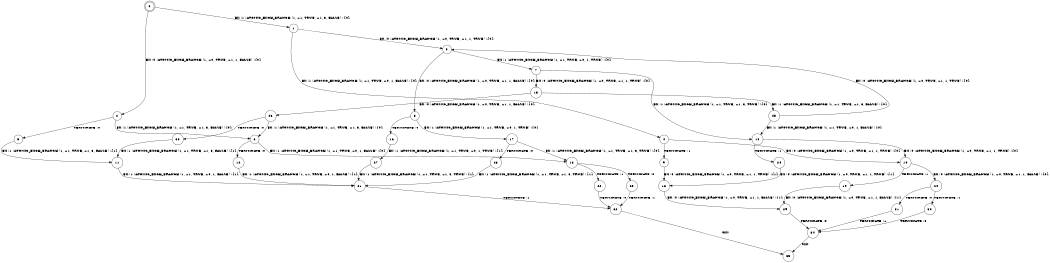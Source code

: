 digraph BCG {
size = "7, 10.5";
center = TRUE;
node [shape = circle];
0 [peripheries = 2];
0 -> 1 [label = "EX !1 !ATOMIC_EXCH_BRANCH (1, +1, TRUE, +1, 3, FALSE) !{0}"];
0 -> 2 [label = "EX !0 !ATOMIC_EXCH_BRANCH (1, +0, TRUE, +1, 1, FALSE) !{0}"];
1 -> 3 [label = "EX !0 !ATOMIC_EXCH_BRANCH (1, +0, TRUE, +1, 1, TRUE) !{0}"];
1 -> 4 [label = "EX !1 !ATOMIC_EXCH_BRANCH (1, +1, TRUE, +0, 1, FALSE) !{0}"];
2 -> 5 [label = "TERMINATE !0"];
2 -> 6 [label = "EX !1 !ATOMIC_EXCH_BRANCH (1, +1, TRUE, +1, 3, FALSE) !{0}"];
3 -> 7 [label = "EX !1 !ATOMIC_EXCH_BRANCH (1, +1, TRUE, +0, 1, TRUE) !{0}"];
3 -> 8 [label = "EX !0 !ATOMIC_EXCH_BRANCH (1, +0, TRUE, +1, 1, FALSE) !{0}"];
4 -> 9 [label = "TERMINATE !1"];
4 -> 10 [label = "EX !0 !ATOMIC_EXCH_BRANCH (1, +0, TRUE, +1, 1, TRUE) !{0}"];
5 -> 11 [label = "EX !1 !ATOMIC_EXCH_BRANCH (1, +1, TRUE, +1, 3, FALSE) !{1}"];
6 -> 12 [label = "TERMINATE !0"];
6 -> 13 [label = "EX !1 !ATOMIC_EXCH_BRANCH (1, +1, TRUE, +0, 1, FALSE) !{0}"];
7 -> 14 [label = "EX !1 !ATOMIC_EXCH_BRANCH (1, +1, TRUE, +1, 3, TRUE) !{0}"];
7 -> 15 [label = "EX !0 !ATOMIC_EXCH_BRANCH (1, +0, TRUE, +1, 1, TRUE) !{0}"];
8 -> 16 [label = "TERMINATE !0"];
8 -> 17 [label = "EX !1 !ATOMIC_EXCH_BRANCH (1, +1, TRUE, +0, 1, TRUE) !{0}"];
9 -> 18 [label = "EX !0 !ATOMIC_EXCH_BRANCH (1, +0, TRUE, +1, 1, TRUE) !{1}"];
10 -> 19 [label = "TERMINATE !1"];
10 -> 20 [label = "EX !0 !ATOMIC_EXCH_BRANCH (1, +0, TRUE, +1, 1, FALSE) !{0}"];
11 -> 21 [label = "EX !1 !ATOMIC_EXCH_BRANCH (1, +1, TRUE, +0, 1, FALSE) !{1}"];
12 -> 21 [label = "EX !1 !ATOMIC_EXCH_BRANCH (1, +1, TRUE, +0, 1, FALSE) !{1}"];
13 -> 22 [label = "TERMINATE !1"];
13 -> 23 [label = "TERMINATE !0"];
14 -> 24 [label = "TERMINATE !1"];
14 -> 10 [label = "EX !0 !ATOMIC_EXCH_BRANCH (1, +0, TRUE, +1, 1, TRUE) !{0}"];
15 -> 25 [label = "EX !1 !ATOMIC_EXCH_BRANCH (1, +1, TRUE, +1, 3, FALSE) !{0}"];
15 -> 26 [label = "EX !0 !ATOMIC_EXCH_BRANCH (1, +0, TRUE, +1, 1, FALSE) !{0}"];
16 -> 27 [label = "EX !1 !ATOMIC_EXCH_BRANCH (1, +1, TRUE, +0, 1, TRUE) !{1}"];
17 -> 28 [label = "TERMINATE !0"];
17 -> 13 [label = "EX !1 !ATOMIC_EXCH_BRANCH (1, +1, TRUE, +1, 3, TRUE) !{0}"];
18 -> 29 [label = "EX !0 !ATOMIC_EXCH_BRANCH (1, +0, TRUE, +1, 1, FALSE) !{1}"];
19 -> 29 [label = "EX !0 !ATOMIC_EXCH_BRANCH (1, +0, TRUE, +1, 1, FALSE) !{1}"];
20 -> 30 [label = "TERMINATE !1"];
20 -> 31 [label = "TERMINATE !0"];
21 -> 32 [label = "TERMINATE !1"];
22 -> 32 [label = "TERMINATE !0"];
23 -> 32 [label = "TERMINATE !1"];
24 -> 18 [label = "EX !0 !ATOMIC_EXCH_BRANCH (1, +0, TRUE, +1, 1, TRUE) !{1}"];
25 -> 14 [label = "EX !1 !ATOMIC_EXCH_BRANCH (1, +1, TRUE, +0, 1, FALSE) !{0}"];
25 -> 3 [label = "EX !0 !ATOMIC_EXCH_BRANCH (1, +0, TRUE, +1, 1, TRUE) !{0}"];
26 -> 33 [label = "TERMINATE !0"];
26 -> 6 [label = "EX !1 !ATOMIC_EXCH_BRANCH (1, +1, TRUE, +1, 3, FALSE) !{0}"];
27 -> 21 [label = "EX !1 !ATOMIC_EXCH_BRANCH (1, +1, TRUE, +1, 3, TRUE) !{1}"];
28 -> 21 [label = "EX !1 !ATOMIC_EXCH_BRANCH (1, +1, TRUE, +1, 3, TRUE) !{1}"];
29 -> 34 [label = "TERMINATE !0"];
30 -> 34 [label = "TERMINATE !0"];
31 -> 34 [label = "TERMINATE !1"];
32 -> 35 [label = "exit"];
33 -> 11 [label = "EX !1 !ATOMIC_EXCH_BRANCH (1, +1, TRUE, +1, 3, FALSE) !{1}"];
34 -> 35 [label = "exit"];
}
